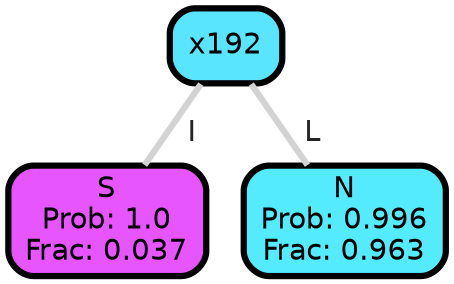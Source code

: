 graph Tree {
node [shape=box, style="filled, rounded",color="black",penwidth="3",fontcolor="black",                 fontname=helvetica] ;
graph [ranksep="0 equally", splines=straight,                 bgcolor=transparent, dpi=200] ;
edge [fontname=helvetica, fontweight=bold,fontcolor=grey14,color=lightgray] ;
0 [label="S
Prob: 1.0
Frac: 0.037", fillcolor="#e755ff"] ;
1 [label="x192", fillcolor="#5ae5fe"] ;
2 [label="N
Prob: 0.996
Frac: 0.963", fillcolor="#55ebfe"] ;
1 -- 0 [label=" I",penwidth=3] ;
1 -- 2 [label=" L",penwidth=3] ;
{rank = same;}}